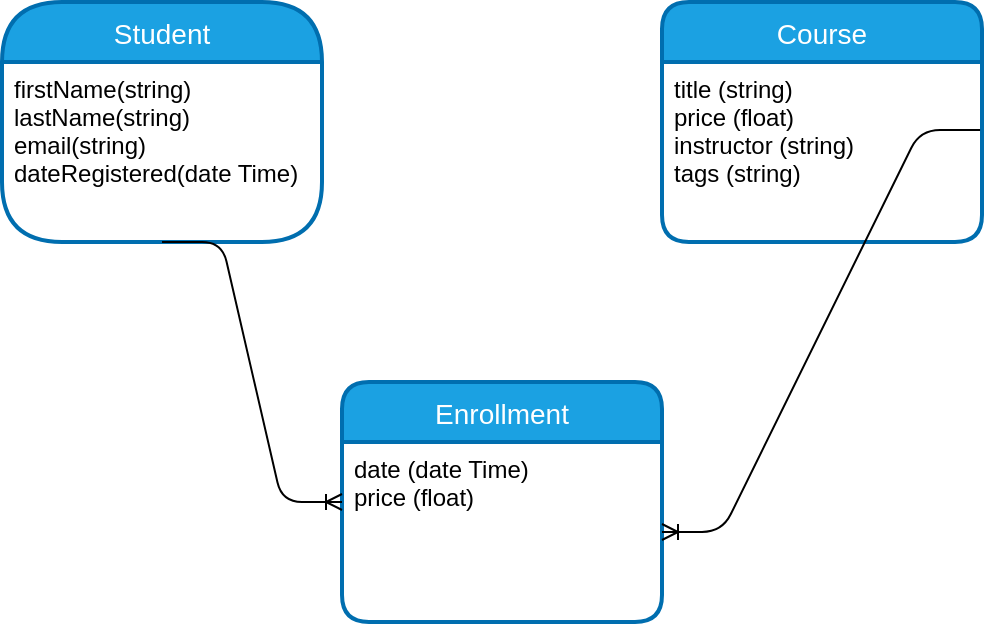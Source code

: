 <mxfile version="13.6.4" type="github"><diagram id="ZitGbcVxSYQGPgtA1tuG" name="Page-1"><mxGraphModel dx="946" dy="565" grid="1" gridSize="10" guides="1" tooltips="1" connect="1" arrows="1" fold="1" page="1" pageScale="1" pageWidth="827" pageHeight="1169" math="0" shadow="0"><root><mxCell id="0"/><mxCell id="1" parent="0"/><mxCell id="zPAcN4X5xZSkp1Yeu_wX-3" value="Course" style="swimlane;childLayout=stackLayout;horizontal=1;startSize=30;horizontalStack=0;rounded=1;fontSize=14;fontStyle=0;strokeWidth=2;resizeParent=0;resizeLast=1;shadow=0;dashed=0;align=center;fillColor=#1ba1e2;strokeColor=#006EAF;fontColor=#ffffff;" vertex="1" parent="1"><mxGeometry x="520" y="20" width="160" height="120" as="geometry"/></mxCell><mxCell id="zPAcN4X5xZSkp1Yeu_wX-4" value="title (string)&#10;price (float)&#10;instructor (string)&#10;tags (string)" style="align=left;strokeColor=none;fillColor=none;spacingLeft=4;fontSize=12;verticalAlign=top;resizable=0;rotatable=0;part=1;" vertex="1" parent="zPAcN4X5xZSkp1Yeu_wX-3"><mxGeometry y="30" width="160" height="90" as="geometry"/></mxCell><mxCell id="zPAcN4X5xZSkp1Yeu_wX-1" value="Student" style="swimlane;childLayout=stackLayout;horizontal=1;startSize=30;horizontalStack=0;rounded=1;fontSize=14;fontStyle=0;strokeWidth=2;resizeParent=0;resizeLast=1;shadow=0;dashed=0;align=center;fillColor=#1ba1e2;strokeColor=#006EAF;fontColor=#ffffff;arcSize=50;" vertex="1" parent="1"><mxGeometry x="190" y="20" width="160" height="120" as="geometry"/></mxCell><mxCell id="zPAcN4X5xZSkp1Yeu_wX-2" value="firstName(string)&#10;lastName(string)&#10;email(string)&#10;dateRegistered(date Time)" style="align=left;strokeColor=none;fillColor=none;spacingLeft=4;fontSize=12;verticalAlign=top;resizable=0;rotatable=0;part=1;" vertex="1" parent="zPAcN4X5xZSkp1Yeu_wX-1"><mxGeometry y="30" width="160" height="90" as="geometry"/></mxCell><mxCell id="zPAcN4X5xZSkp1Yeu_wX-7" value="Enrollment" style="swimlane;childLayout=stackLayout;horizontal=1;startSize=30;horizontalStack=0;rounded=1;fontSize=14;fontStyle=0;strokeWidth=2;resizeParent=0;resizeLast=1;shadow=0;dashed=0;align=center;fillColor=#1ba1e2;strokeColor=#006EAF;fontColor=#ffffff;" vertex="1" parent="1"><mxGeometry x="360" y="210" width="160" height="120" as="geometry"/></mxCell><mxCell id="zPAcN4X5xZSkp1Yeu_wX-8" value="date (date Time)&#10;price (float)" style="align=left;strokeColor=none;fillColor=none;spacingLeft=4;fontSize=12;verticalAlign=top;resizable=0;rotatable=0;part=1;" vertex="1" parent="zPAcN4X5xZSkp1Yeu_wX-7"><mxGeometry y="30" width="160" height="90" as="geometry"/></mxCell><mxCell id="zPAcN4X5xZSkp1Yeu_wX-9" value="" style="edgeStyle=entityRelationEdgeStyle;fontSize=12;html=1;endArrow=ERoneToMany;entryX=0;entryY=0.5;entryDx=0;entryDy=0;exitX=0.5;exitY=1;exitDx=0;exitDy=0;" edge="1" parent="1" source="zPAcN4X5xZSkp1Yeu_wX-2" target="zPAcN4X5xZSkp1Yeu_wX-7"><mxGeometry width="100" height="100" relative="1" as="geometry"><mxPoint x="260" y="290" as="sourcePoint"/><mxPoint x="360" y="190" as="targetPoint"/></mxGeometry></mxCell><mxCell id="zPAcN4X5xZSkp1Yeu_wX-11" value="" style="edgeStyle=entityRelationEdgeStyle;fontSize=12;html=1;endArrow=ERoneToMany;exitX=0.994;exitY=0.378;exitDx=0;exitDy=0;exitPerimeter=0;" edge="1" parent="1" source="zPAcN4X5xZSkp1Yeu_wX-4" target="zPAcN4X5xZSkp1Yeu_wX-8"><mxGeometry width="100" height="100" relative="1" as="geometry"><mxPoint x="560" y="350" as="sourcePoint"/><mxPoint x="660" y="250" as="targetPoint"/></mxGeometry></mxCell></root></mxGraphModel></diagram></mxfile>